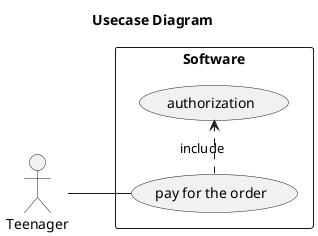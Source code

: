 @startuml

title Usecase Diagram

left to right direction

actor Teenager

rectangle Software {

    usecase (pay for the order)
    usecase (authorization)

   :Teenager: -- (pay for the order)
   (pay for the order) .> (authorization) : include
}

@enduml
